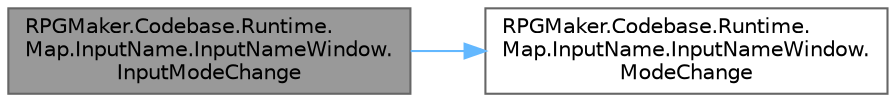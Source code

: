 digraph "RPGMaker.Codebase.Runtime.Map.InputName.InputNameWindow.InputModeChange"
{
 // LATEX_PDF_SIZE
  bgcolor="transparent";
  edge [fontname=Helvetica,fontsize=10,labelfontname=Helvetica,labelfontsize=10];
  node [fontname=Helvetica,fontsize=10,shape=box,height=0.2,width=0.4];
  rankdir="LR";
  Node1 [id="Node000001",label="RPGMaker.Codebase.Runtime.\lMap.InputName.InputNameWindow.\lInputModeChange",height=0.2,width=0.4,color="gray40", fillcolor="grey60", style="filled", fontcolor="black",tooltip="キーボードを順番に変更 今のキーボードを取得して次のキーボードへ切り替える"];
  Node1 -> Node2 [id="edge1_Node000001_Node000002",color="steelblue1",style="solid",tooltip=" "];
  Node2 [id="Node000002",label="RPGMaker.Codebase.Runtime.\lMap.InputName.InputNameWindow.\lModeChange",height=0.2,width=0.4,color="grey40", fillcolor="white", style="filled",URL="$dd/d7d/class_r_p_g_maker_1_1_codebase_1_1_runtime_1_1_map_1_1_input_name_1_1_input_name_window.html#a23a35710ebb5466813374a50eccce0b6",tooltip="キーボードの切り替え部分"];
}
